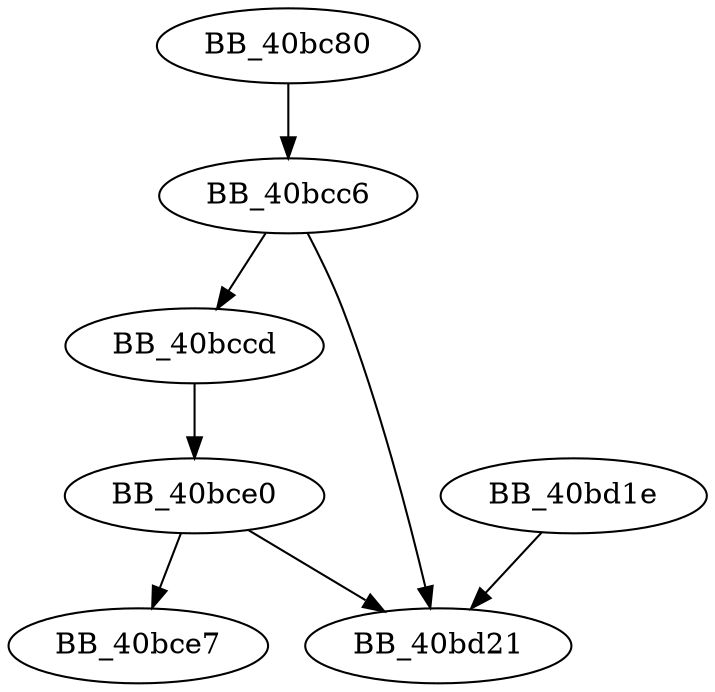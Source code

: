 DiGraph __IsNonwritableInCurrentImage{
BB_40bc80->BB_40bcc6
BB_40bcc6->BB_40bccd
BB_40bcc6->BB_40bd21
BB_40bccd->BB_40bce0
BB_40bce0->BB_40bce7
BB_40bce0->BB_40bd21
BB_40bd1e->BB_40bd21
}
